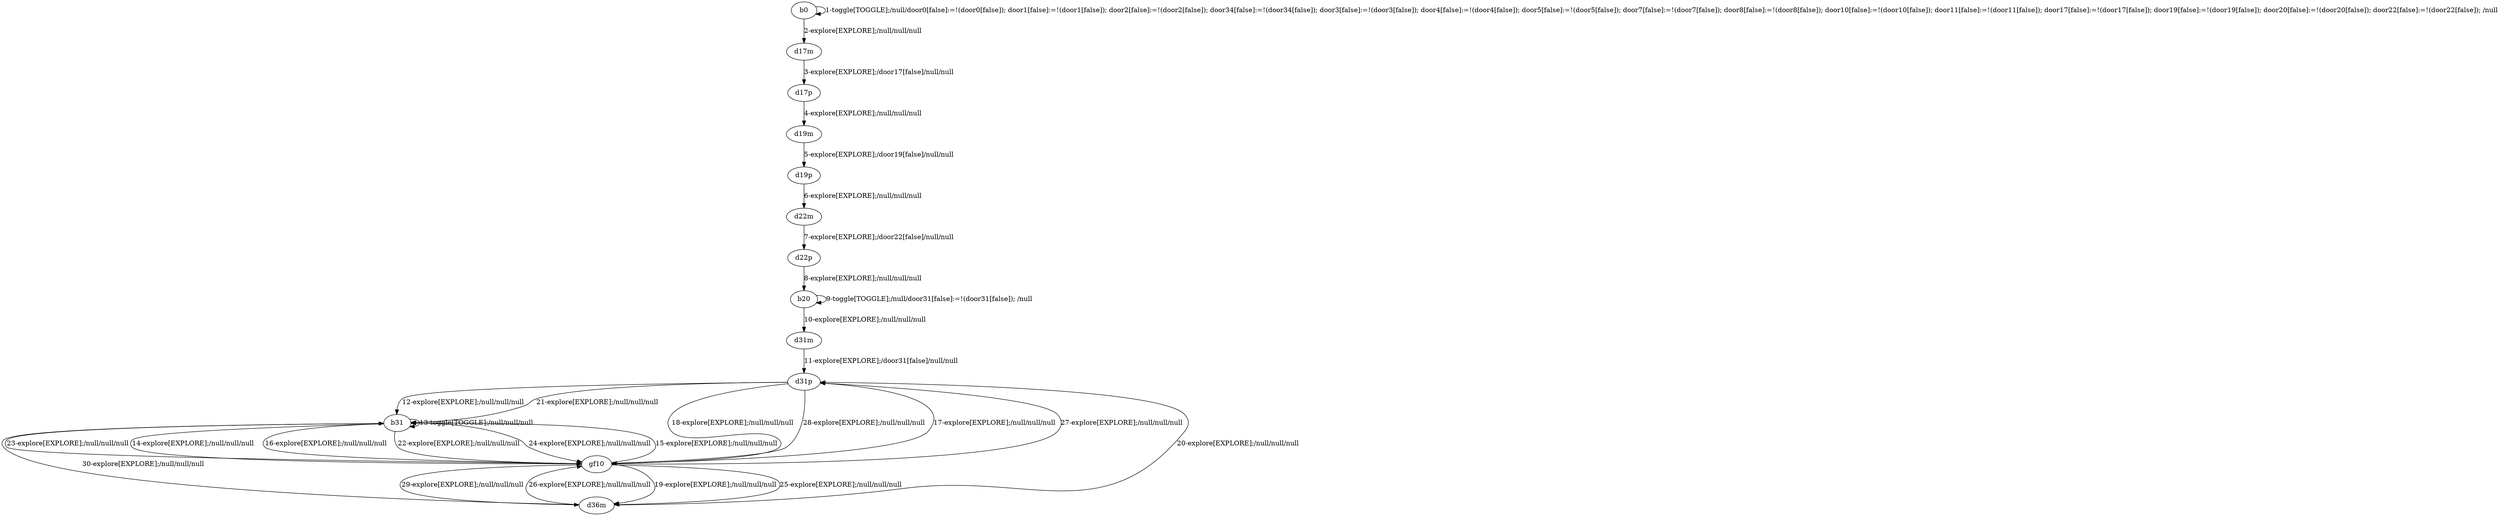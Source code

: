 # Total number of goals covered by this test: 1
# d36m --> b31

digraph g {
"b0" -> "b0" [label = "1-toggle[TOGGLE];/null/door0[false]:=!(door0[false]); door1[false]:=!(door1[false]); door2[false]:=!(door2[false]); door34[false]:=!(door34[false]); door3[false]:=!(door3[false]); door4[false]:=!(door4[false]); door5[false]:=!(door5[false]); door7[false]:=!(door7[false]); door8[false]:=!(door8[false]); door10[false]:=!(door10[false]); door11[false]:=!(door11[false]); door17[false]:=!(door17[false]); door19[false]:=!(door19[false]); door20[false]:=!(door20[false]); door22[false]:=!(door22[false]); /null"];
"b0" -> "d17m" [label = "2-explore[EXPLORE];/null/null/null"];
"d17m" -> "d17p" [label = "3-explore[EXPLORE];/door17[false]/null/null"];
"d17p" -> "d19m" [label = "4-explore[EXPLORE];/null/null/null"];
"d19m" -> "d19p" [label = "5-explore[EXPLORE];/door19[false]/null/null"];
"d19p" -> "d22m" [label = "6-explore[EXPLORE];/null/null/null"];
"d22m" -> "d22p" [label = "7-explore[EXPLORE];/door22[false]/null/null"];
"d22p" -> "b20" [label = "8-explore[EXPLORE];/null/null/null"];
"b20" -> "b20" [label = "9-toggle[TOGGLE];/null/door31[false]:=!(door31[false]); /null"];
"b20" -> "d31m" [label = "10-explore[EXPLORE];/null/null/null"];
"d31m" -> "d31p" [label = "11-explore[EXPLORE];/door31[false]/null/null"];
"d31p" -> "b31" [label = "12-explore[EXPLORE];/null/null/null"];
"b31" -> "b31" [label = "13-toggle[TOGGLE];/null/null/null"];
"b31" -> "gf10" [label = "14-explore[EXPLORE];/null/null/null"];
"gf10" -> "b31" [label = "15-explore[EXPLORE];/null/null/null"];
"b31" -> "gf10" [label = "16-explore[EXPLORE];/null/null/null"];
"gf10" -> "d31p" [label = "17-explore[EXPLORE];/null/null/null"];
"d31p" -> "gf10" [label = "18-explore[EXPLORE];/null/null/null"];
"gf10" -> "d36m" [label = "19-explore[EXPLORE];/null/null/null"];
"d36m" -> "d31p" [label = "20-explore[EXPLORE];/null/null/null"];
"d31p" -> "b31" [label = "21-explore[EXPLORE];/null/null/null"];
"b31" -> "gf10" [label = "22-explore[EXPLORE];/null/null/null"];
"gf10" -> "b31" [label = "23-explore[EXPLORE];/null/null/null"];
"b31" -> "gf10" [label = "24-explore[EXPLORE];/null/null/null"];
"gf10" -> "d36m" [label = "25-explore[EXPLORE];/null/null/null"];
"d36m" -> "gf10" [label = "26-explore[EXPLORE];/null/null/null"];
"gf10" -> "d31p" [label = "27-explore[EXPLORE];/null/null/null"];
"d31p" -> "gf10" [label = "28-explore[EXPLORE];/null/null/null"];
"gf10" -> "d36m" [label = "29-explore[EXPLORE];/null/null/null"];
"d36m" -> "b31" [label = "30-explore[EXPLORE];/null/null/null"];
}